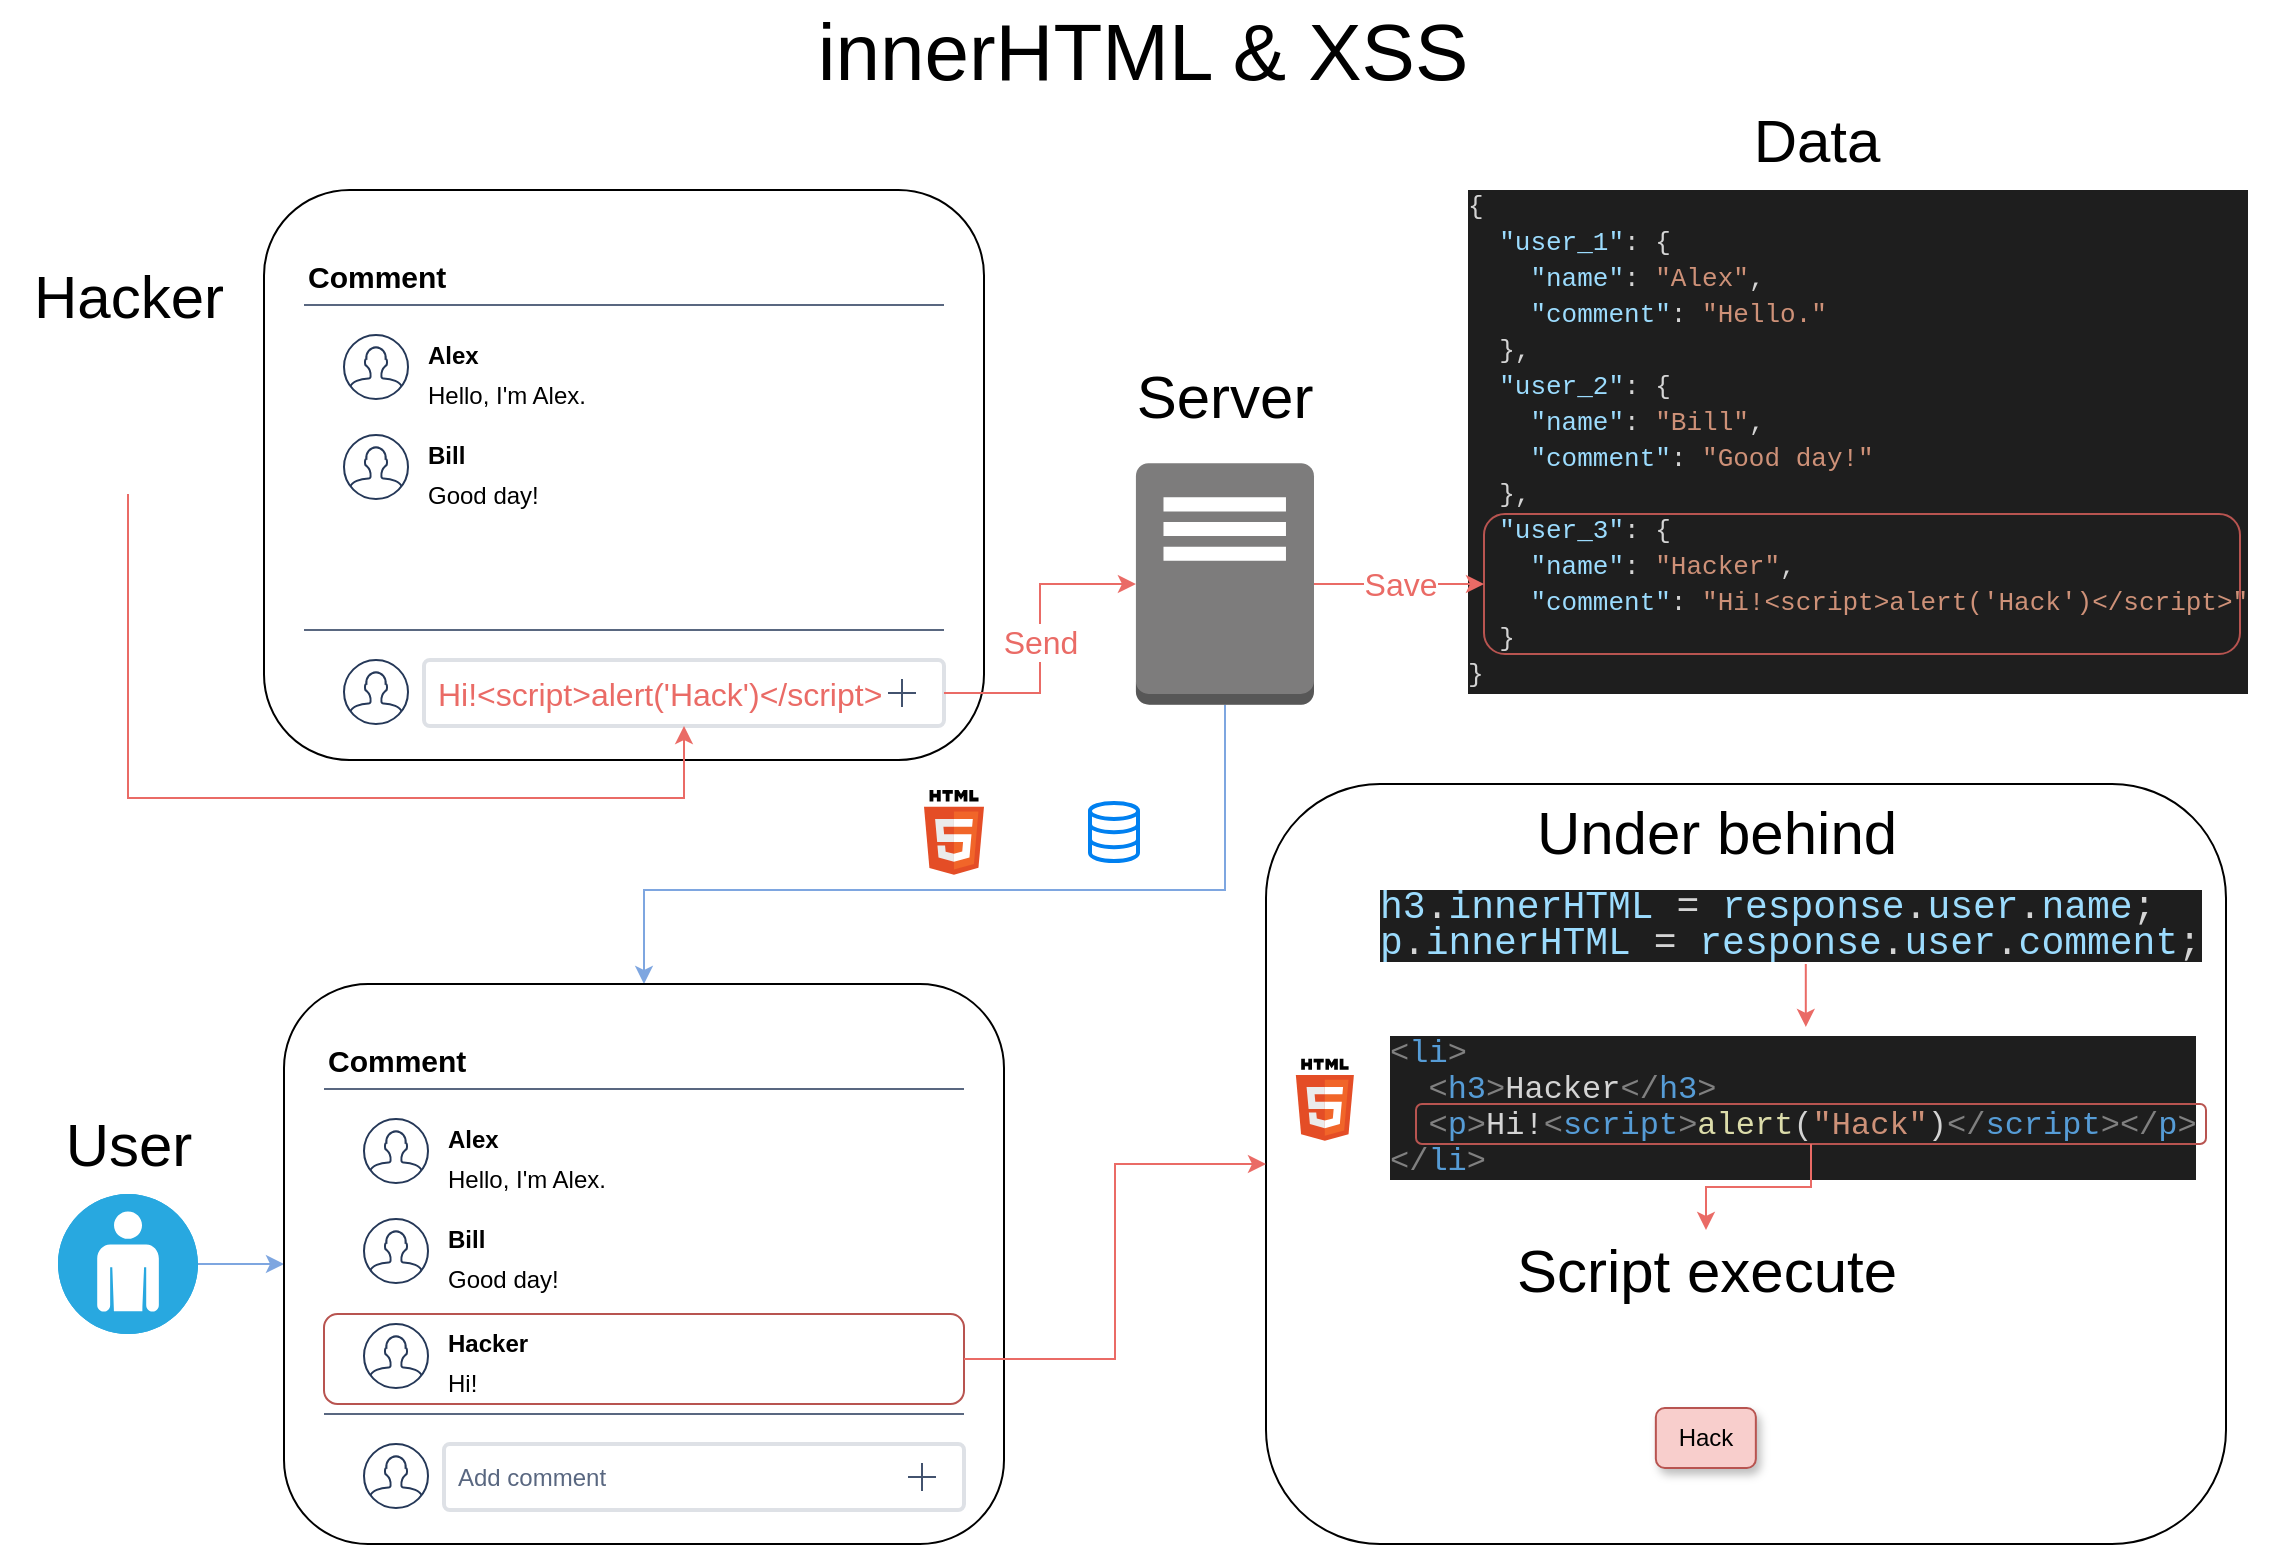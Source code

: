 <mxfile version="14.5.1" type="device"><diagram name="innerHTML &amp; XSS" id="1NgL8DdihWgE-TYsmUa2"><mxGraphModel dx="1843" dy="2055" grid="1" gridSize="10" guides="1" tooltips="1" connect="1" arrows="1" fold="1" page="1" pageScale="1" pageWidth="1169" pageHeight="827" math="0" shadow="0"><root><mxCell id="XM69oG-XNZdDQfUdF-6k-0"/><mxCell id="XM69oG-XNZdDQfUdF-6k-1" parent="XM69oG-XNZdDQfUdF-6k-0"/><mxCell id="FQ4J3dDg_CaDKTwrsLij-18" style="edgeStyle=orthogonalEdgeStyle;rounded=0;orthogonalLoop=1;jettySize=auto;html=1;entryX=0.5;entryY=0;entryDx=0;entryDy=0;fontSize=26;fontColor=#7EA6E0;strokeColor=#7EA6E0;" parent="XM69oG-XNZdDQfUdF-6k-1" source="XM69oG-XNZdDQfUdF-6k-56" target="FQ4J3dDg_CaDKTwrsLij-1" edge="1"><mxGeometry relative="1" as="geometry"><Array as="points"><mxPoint x="626" y="-354"/><mxPoint x="336" y="-354"/></Array></mxGeometry></mxCell><mxCell id="XM69oG-XNZdDQfUdF-6k-115" value="&lt;font color=&quot;#000000&quot; style=&quot;font-size: 40px&quot;&gt;innerHTML &amp;amp; XSS&lt;br style=&quot;font-size: 40px&quot;&gt;&lt;/font&gt;" style="text;html=1;align=center;verticalAlign=middle;resizable=0;points=[];autosize=1;strokeColor=none;fontSize=40;fontColor=#D6B656;" parent="XM69oG-XNZdDQfUdF-6k-1" vertex="1"><mxGeometry x="415" y="-799" width="340" height="50" as="geometry"/></mxCell><mxCell id="uXYQYWyA9VQOZE_RR5ZU-20" style="edgeStyle=orthogonalEdgeStyle;rounded=0;orthogonalLoop=1;jettySize=auto;html=1;entryX=0;entryY=0.5;entryDx=0;entryDy=0;fontSize=12;fontColor=#000000;fillColor=#dae8fc;strokeColor=#7EA6E0;" parent="XM69oG-XNZdDQfUdF-6k-1" source="DGLRkASg6VAutnYNJNsc-0" target="FQ4J3dDg_CaDKTwrsLij-1" edge="1"><mxGeometry relative="1" as="geometry"/></mxCell><mxCell id="uXYQYWyA9VQOZE_RR5ZU-21" value="" style="group" parent="XM69oG-XNZdDQfUdF-6k-1" vertex="1" connectable="0"><mxGeometry x="647" y="-407" width="489.92" height="380" as="geometry"/></mxCell><mxCell id="uXYQYWyA9VQOZE_RR5ZU-1" value="" style="rounded=1;whiteSpace=wrap;html=1;align=center;" parent="uXYQYWyA9VQOZE_RR5ZU-21" vertex="1"><mxGeometry width="480" height="380" as="geometry"/></mxCell><mxCell id="DGLRkASg6VAutnYNJNsc-3" value="&lt;font color=&quot;#000000&quot;&gt;Under behind&lt;/font&gt;" style="text;html=1;align=center;verticalAlign=middle;resizable=0;points=[];autosize=1;strokeColor=none;fontSize=30;fontColor=#D6B656;" parent="uXYQYWyA9VQOZE_RR5ZU-21" vertex="1"><mxGeometry x="125" y="4.19" width="200" height="40" as="geometry"/></mxCell><mxCell id="uXYQYWyA9VQOZE_RR5ZU-2" value="&lt;div style=&quot;background-color: rgb(30, 30, 30); font-family: menlo, monaco, &amp;quot;courier new&amp;quot;, monospace; font-size: 16px; line-height: 18px;&quot;&gt;&lt;div style=&quot;font-size: 16px;&quot;&gt;&lt;div style=&quot;font-family: menlo, monaco, &amp;quot;courier new&amp;quot;, monospace; line-height: 18px; font-size: 16px;&quot;&gt;&lt;div style=&quot;color: rgb(212, 212, 212); font-size: 16px;&quot;&gt;&lt;span style=&quot;color: rgb(128, 128, 128); font-size: 16px;&quot;&gt;&amp;lt;&lt;/span&gt;&lt;span style=&quot;color: rgb(86, 156, 214); font-size: 16px;&quot;&gt;li&lt;/span&gt;&lt;span style=&quot;color: rgb(128, 128, 128); font-size: 16px;&quot;&gt;&amp;gt;&lt;/span&gt;&lt;/div&gt;&lt;div style=&quot;font-size: 16px;&quot;&gt;&lt;span style=&quot;color: rgb(128, 128, 128); font-size: 16px;&quot;&gt;&amp;nbsp; &amp;lt;&lt;/span&gt;&lt;span style=&quot;color: rgb(86, 156, 214); font-size: 16px;&quot;&gt;h3&lt;/span&gt;&lt;span style=&quot;color: rgb(128, 128, 128); font-size: 16px;&quot;&gt;&amp;gt;&lt;/span&gt;&lt;font color=&quot;#d4d4d4&quot; style=&quot;font-size: 16px;&quot;&gt;Hacker&lt;/font&gt;&lt;span style=&quot;color: rgb(128, 128, 128); font-size: 16px;&quot;&gt;&amp;lt;/&lt;/span&gt;&lt;span style=&quot;color: rgb(86, 156, 214); font-size: 16px;&quot;&gt;h3&lt;/span&gt;&lt;span style=&quot;color: rgb(128, 128, 128); font-size: 16px;&quot;&gt;&amp;gt;&lt;/span&gt;&lt;/div&gt;&lt;div style=&quot;color: rgb(212, 212, 212); font-size: 16px;&quot;&gt;&lt;span style=&quot;color: rgb(128, 128, 128); font-size: 16px;&quot;&gt;&amp;nbsp; &amp;lt;&lt;/span&gt;&lt;span style=&quot;color: rgb(86, 156, 214); font-size: 16px;&quot;&gt;p&lt;/span&gt;&lt;span style=&quot;color: rgb(128, 128, 128); font-size: 16px;&quot;&gt;&amp;gt;&lt;/span&gt;Hi!&lt;span style=&quot;color: rgb(128, 128, 128); font-size: 16px;&quot;&gt;&amp;lt;&lt;/span&gt;&lt;span style=&quot;color: rgb(86, 156, 214); font-size: 16px;&quot;&gt;script&lt;/span&gt;&lt;span style=&quot;color: rgb(128, 128, 128); font-size: 16px;&quot;&gt;&amp;gt;&lt;/span&gt;&lt;span style=&quot;color: rgb(220, 220, 170); font-size: 16px;&quot;&gt;alert&lt;/span&gt;(&lt;span style=&quot;color: rgb(206, 145, 120); font-size: 16px;&quot;&gt;&quot;Hack&quot;&lt;/span&gt;)&lt;span style=&quot;color: rgb(128, 128, 128); font-size: 16px;&quot;&gt;&amp;lt;/&lt;/span&gt;&lt;span style=&quot;color: rgb(86, 156, 214); font-size: 16px;&quot;&gt;script&lt;/span&gt;&lt;span style=&quot;color: rgb(128, 128, 128); font-size: 16px;&quot;&gt;&amp;gt;&lt;/span&gt;&lt;span style=&quot;color: rgb(128, 128, 128); font-size: 16px;&quot;&gt;&amp;lt;/&lt;/span&gt;&lt;span style=&quot;color: rgb(86, 156, 214); font-size: 16px;&quot;&gt;p&lt;/span&gt;&lt;span style=&quot;color: rgb(128, 128, 128); font-size: 16px;&quot;&gt;&amp;gt;&lt;/span&gt;&lt;/div&gt;&lt;div style=&quot;color: rgb(212, 212, 212); font-size: 16px;&quot;&gt;&lt;span style=&quot;color: rgb(128, 128, 128); font-size: 16px;&quot;&gt;&amp;lt;/&lt;/span&gt;&lt;span style=&quot;color: rgb(86, 156, 214); font-size: 16px;&quot;&gt;li&lt;/span&gt;&lt;span style=&quot;color: rgb(128, 128, 128); font-size: 16px;&quot;&gt;&amp;gt;&lt;/span&gt;&lt;/div&gt;&lt;/div&gt;&lt;/div&gt;&lt;/div&gt;" style="text;html=1;align=left;verticalAlign=middle;resizable=0;points=[];autosize=1;fontSize=16;rounded=0;shadow=0;sketch=0;glass=0;" parent="uXYQYWyA9VQOZE_RR5ZU-21" vertex="1"><mxGeometry x="59.92" y="121.452" width="420" height="80" as="geometry"/></mxCell><mxCell id="uXYQYWyA9VQOZE_RR5ZU-7" value="" style="edgeStyle=orthogonalEdgeStyle;rounded=0;orthogonalLoop=1;jettySize=auto;html=1;fontSize=40;fontColor=#D6B656;strokeColor=#EA6B66;" parent="uXYQYWyA9VQOZE_RR5ZU-21" source="uXYQYWyA9VQOZE_RR5ZU-3" target="uXYQYWyA9VQOZE_RR5ZU-2" edge="1"><mxGeometry relative="1" as="geometry"/></mxCell><mxCell id="uXYQYWyA9VQOZE_RR5ZU-3" value="&lt;div style=&quot;color: rgb(212, 212, 212); background-color: rgb(30, 30, 30); font-family: menlo, monaco, &amp;quot;courier new&amp;quot;, monospace; line-height: 18px; font-size: 19px;&quot;&gt;&lt;div style=&quot;font-family: menlo, monaco, &amp;quot;courier new&amp;quot;, monospace; line-height: 18px; font-size: 19px;&quot;&gt;&lt;div style=&quot;font-size: 19px;&quot;&gt;&lt;span style=&quot;color: rgb(156, 220, 254); font-size: 19px;&quot;&gt;h3&lt;/span&gt;.&lt;span style=&quot;color: rgb(156, 220, 254); font-size: 19px;&quot;&gt;innerHTML&lt;/span&gt; = &lt;span style=&quot;color: rgb(156, 220, 254); font-size: 19px;&quot;&gt;response&lt;/span&gt;.&lt;span style=&quot;color: rgb(156, 220, 254); font-size: 19px;&quot;&gt;user&lt;/span&gt;.&lt;span style=&quot;color: rgb(156, 220, 254); font-size: 19px;&quot;&gt;name&lt;/span&gt;;&lt;/div&gt;&lt;div style=&quot;font-size: 19px;&quot;&gt;&lt;span style=&quot;color: rgb(156, 220, 254); font-size: 19px;&quot;&gt;p&lt;/span&gt;.&lt;span style=&quot;color: rgb(156, 220, 254); font-size: 19px;&quot;&gt;innerHTML&lt;/span&gt; = &lt;span style=&quot;color: rgb(156, 220, 254); font-size: 19px;&quot;&gt;response&lt;/span&gt;.&lt;span style=&quot;color: rgb(156, 220, 254); font-size: 19px;&quot;&gt;user&lt;/span&gt;.&lt;span style=&quot;color: rgb(156, 220, 254); font-size: 19px;&quot;&gt;comment&lt;/span&gt;;&lt;/div&gt;&lt;/div&gt;&lt;/div&gt;" style="text;html=1;align=left;verticalAlign=middle;resizable=0;points=[];autosize=1;strokeColor=none;fontSize=19;" parent="uXYQYWyA9VQOZE_RR5ZU-21" vertex="1"><mxGeometry x="54.92" y="50.003" width="430" height="40" as="geometry"/></mxCell><mxCell id="uXYQYWyA9VQOZE_RR5ZU-4" value="" style="dashed=0;outlineConnect=0;html=1;align=center;labelPosition=center;verticalLabelPosition=bottom;verticalAlign=top;shape=mxgraph.weblogos.html5;aspect=fixed;" parent="uXYQYWyA9VQOZE_RR5ZU-21" vertex="1"><mxGeometry x="14.92" y="137.397" width="29.032" height="41.003" as="geometry"/></mxCell><mxCell id="uXYQYWyA9VQOZE_RR5ZU-5" value="" style="shape=image;html=1;verticalAlign=top;verticalLabelPosition=bottom;labelBackgroundColor=#ffffff;imageAspect=0;aspect=fixed;image=https://cdn2.iconfinder.com/data/icons/designer-skills/128/code-programming-javascript-software-develop-command-language-128.png;align=left;" parent="uXYQYWyA9VQOZE_RR5ZU-21" vertex="1"><mxGeometry x="10.08" y="51.293" width="38.71" height="38.71" as="geometry"/></mxCell><mxCell id="uXYQYWyA9VQOZE_RR5ZU-8" value="" style="rounded=1;whiteSpace=wrap;html=1;fontSize=26;align=center;strokeColor=#b85450;glass=0;fillColor=none;" parent="uXYQYWyA9VQOZE_RR5ZU-21" vertex="1"><mxGeometry x="75" y="160" width="395" height="20" as="geometry"/></mxCell><mxCell id="uXYQYWyA9VQOZE_RR5ZU-9" value="&lt;font color=&quot;#000000&quot;&gt;Script&amp;nbsp;execute&lt;/font&gt;" style="text;html=1;align=center;verticalAlign=middle;resizable=0;points=[];autosize=1;strokeColor=none;fontSize=30;fontColor=#D6B656;" parent="uXYQYWyA9VQOZE_RR5ZU-21" vertex="1"><mxGeometry x="115" y="223" width="210" height="40" as="geometry"/></mxCell><mxCell id="uXYQYWyA9VQOZE_RR5ZU-10" style="edgeStyle=orthogonalEdgeStyle;rounded=0;orthogonalLoop=1;jettySize=auto;html=1;fontSize=40;fontColor=#D6B656;strokeColor=#EA6B66;" parent="uXYQYWyA9VQOZE_RR5ZU-21" source="uXYQYWyA9VQOZE_RR5ZU-8" target="uXYQYWyA9VQOZE_RR5ZU-9" edge="1"><mxGeometry relative="1" as="geometry"/></mxCell><mxCell id="uXYQYWyA9VQOZE_RR5ZU-13" value="" style="shape=image;html=1;verticalAlign=top;verticalLabelPosition=bottom;labelBackgroundColor=#ffffff;imageAspect=0;aspect=fixed;image=https://cdn1.iconfinder.com/data/icons/logotypes/32/chrome-128.png;align=center;" parent="uXYQYWyA9VQOZE_RR5ZU-21" vertex="1"><mxGeometry x="94" y="291" width="50" height="50" as="geometry"/></mxCell><mxCell id="uXYQYWyA9VQOZE_RR5ZU-19" value="" style="shape=image;html=1;verticalAlign=top;verticalLabelPosition=bottom;labelBackgroundColor=#ffffff;imageAspect=0;aspect=fixed;image=https://cdn3.iconfinder.com/data/icons/streamline-icon-set-free-pack/48/Streamline-17-128.png;glass=0;fontSize=12;fontColor=#000000;fillColor=none;gradientColor=none;align=center;" parent="uXYQYWyA9VQOZE_RR5ZU-21" vertex="1"><mxGeometry x="155.92" y="252" width="128" height="128" as="geometry"/></mxCell><mxCell id="uXYQYWyA9VQOZE_RR5ZU-11" value="Hack" style="rounded=1;whiteSpace=wrap;html=1;glass=0;fontSize=12;align=center;shadow=1;fillColor=#f8cecc;strokeColor=#b85450;" parent="uXYQYWyA9VQOZE_RR5ZU-21" vertex="1"><mxGeometry x="194.92" y="312" width="50" height="30" as="geometry"/></mxCell><mxCell id="uXYQYWyA9VQOZE_RR5ZU-22" value="" style="group" parent="XM69oG-XNZdDQfUdF-6k-1" vertex="1" connectable="0"><mxGeometry x="156" y="-307" width="360" height="280" as="geometry"/></mxCell><mxCell id="FQ4J3dDg_CaDKTwrsLij-1" value="" style="rounded=1;whiteSpace=wrap;html=1;fontSize=14;align=left;" parent="uXYQYWyA9VQOZE_RR5ZU-22" vertex="1"><mxGeometry width="360" height="280" as="geometry"/></mxCell><mxCell id="FQ4J3dDg_CaDKTwrsLij-2" value="Comment" style="html=1;fillColor=none;strokeColor=none;fontSize=15;align=left;fontColor=#000000;whiteSpace=wrap;fontStyle=1" parent="uXYQYWyA9VQOZE_RR5ZU-22" vertex="1"><mxGeometry x="20" y="27.5" width="90" height="20" as="geometry"/></mxCell><mxCell id="FQ4J3dDg_CaDKTwrsLij-3" value="" style="shape=line;strokeColor=#596780;html=1;fontSize=14;align=left;" parent="uXYQYWyA9VQOZE_RR5ZU-22" vertex="1"><mxGeometry x="20" y="47.5" width="320" height="10" as="geometry"/></mxCell><mxCell id="FQ4J3dDg_CaDKTwrsLij-4" value="" style="shape=mxgraph.ios7.icons.user;fillColor=#ffffff;strokeColor=#253858;fontSize=14;align=left;" parent="uXYQYWyA9VQOZE_RR5ZU-22" vertex="1"><mxGeometry x="40" y="67.5" width="32" height="32" as="geometry"/></mxCell><mxCell id="FQ4J3dDg_CaDKTwrsLij-5" value="Alex" style="html=1;fillColor=none;strokeColor=none;fontSize=12;align=left;fontColor=#000000;whiteSpace=wrap;fontStyle=1" parent="uXYQYWyA9VQOZE_RR5ZU-22" vertex="1"><mxGeometry x="80" y="67.5" width="90" height="20" as="geometry"/></mxCell><mxCell id="FQ4J3dDg_CaDKTwrsLij-6" value="Hello, I'm Alex." style="html=1;fillColor=none;strokeColor=none;fontSize=12;align=left;fontColor=#000000;whiteSpace=wrap" parent="uXYQYWyA9VQOZE_RR5ZU-22" vertex="1"><mxGeometry x="80" y="87.5" width="240" height="20" as="geometry"/></mxCell><mxCell id="FQ4J3dDg_CaDKTwrsLij-7" value="" style="shape=mxgraph.ios7.icons.user;fillColor=#ffffff;strokeColor=#253858;fontSize=14;align=left;" parent="uXYQYWyA9VQOZE_RR5ZU-22" vertex="1"><mxGeometry x="40" y="230" width="32" height="32" as="geometry"/></mxCell><mxCell id="FQ4J3dDg_CaDKTwrsLij-8" value="Add comment" style="rounded=1;arcSize=9;fillColor=#ffffff;align=left;spacingLeft=5;strokeColor=#DEE1E6;html=1;strokeWidth=2;fontColor=#596780;fontSize=12" parent="uXYQYWyA9VQOZE_RR5ZU-22" vertex="1"><mxGeometry x="80" y="230" width="260" height="33" as="geometry"/></mxCell><mxCell id="FQ4J3dDg_CaDKTwrsLij-9" value="" style="html=1;shadow=0;dashed=0;shape=mxgraph.basic.cross2;dx=0;strokeColor=#42526E;fillColor=#42526E" parent="FQ4J3dDg_CaDKTwrsLij-8" vertex="1"><mxGeometry x="1" y="0.5" width="14" height="14" relative="1" as="geometry"><mxPoint x="-28" y="-7" as="offset"/></mxGeometry></mxCell><mxCell id="FQ4J3dDg_CaDKTwrsLij-10" value="" style="shape=mxgraph.ios7.icons.user;fillColor=#ffffff;strokeColor=#253858;fontSize=14;align=left;" parent="uXYQYWyA9VQOZE_RR5ZU-22" vertex="1"><mxGeometry x="40" y="117.5" width="32" height="32" as="geometry"/></mxCell><mxCell id="FQ4J3dDg_CaDKTwrsLij-11" value="Bill" style="html=1;fillColor=none;strokeColor=none;fontSize=12;align=left;fontColor=#000000;whiteSpace=wrap;fontStyle=1" parent="uXYQYWyA9VQOZE_RR5ZU-22" vertex="1"><mxGeometry x="80" y="117.5" width="90" height="20" as="geometry"/></mxCell><mxCell id="FQ4J3dDg_CaDKTwrsLij-12" value="Good day!" style="html=1;fillColor=none;strokeColor=none;fontSize=12;align=left;fontColor=#000000;whiteSpace=wrap" parent="uXYQYWyA9VQOZE_RR5ZU-22" vertex="1"><mxGeometry x="80" y="137.5" width="240" height="20" as="geometry"/></mxCell><mxCell id="FQ4J3dDg_CaDKTwrsLij-13" value="" style="shape=line;strokeColor=#596780;html=1;fontSize=14;align=left;" parent="uXYQYWyA9VQOZE_RR5ZU-22" vertex="1"><mxGeometry x="20" y="210" width="320" height="10" as="geometry"/></mxCell><mxCell id="FQ4J3dDg_CaDKTwrsLij-14" value="" style="shape=mxgraph.ios7.icons.user;fillColor=#ffffff;strokeColor=#253858;fontSize=14;align=left;" parent="uXYQYWyA9VQOZE_RR5ZU-22" vertex="1"><mxGeometry x="40" y="170" width="32" height="32" as="geometry"/></mxCell><mxCell id="FQ4J3dDg_CaDKTwrsLij-15" value="Hacker" style="html=1;fillColor=none;strokeColor=none;fontSize=12;align=left;fontColor=#000000;whiteSpace=wrap;fontStyle=1" parent="uXYQYWyA9VQOZE_RR5ZU-22" vertex="1"><mxGeometry x="80" y="170" width="90" height="20" as="geometry"/></mxCell><mxCell id="FQ4J3dDg_CaDKTwrsLij-16" value="Hi!" style="html=1;fillColor=none;strokeColor=none;fontSize=12;align=left;fontColor=#000000;whiteSpace=wrap" parent="uXYQYWyA9VQOZE_RR5ZU-22" vertex="1"><mxGeometry x="80" y="190" width="240" height="20" as="geometry"/></mxCell><mxCell id="Yszt7q05DmLJ4AwrTJfp-2" value="" style="rounded=1;whiteSpace=wrap;html=1;fontSize=26;align=center;strokeColor=#b85450;glass=0;fillColor=none;" parent="uXYQYWyA9VQOZE_RR5ZU-22" vertex="1"><mxGeometry x="20" y="165" width="320" height="45" as="geometry"/></mxCell><mxCell id="uXYQYWyA9VQOZE_RR5ZU-23" value="" style="group" parent="XM69oG-XNZdDQfUdF-6k-1" vertex="1" connectable="0"><mxGeometry x="38" y="-247" width="80" height="115" as="geometry"/></mxCell><mxCell id="DGLRkASg6VAutnYNJNsc-0" value="" style="fillColor=#28A8E0;verticalLabelPosition=bottom;html=1;strokeColor=#ffffff;verticalAlign=top;align=center;points=[[0.145,0.145,0],[0.5,0,0],[0.855,0.145,0],[1,0.5,0],[0.855,0.855,0],[0.5,1,0],[0.145,0.855,0],[0,0.5,0]];pointerEvents=1;shape=mxgraph.cisco_safe.compositeIcon;bgIcon=ellipse;resIcon=mxgraph.cisco_safe.capability.user;rounded=0;shadow=0;glass=0;sketch=0;fontSize=14;aspect=fixed;" parent="uXYQYWyA9VQOZE_RR5ZU-23" vertex="1"><mxGeometry x="5" y="45" width="70" height="70" as="geometry"/></mxCell><mxCell id="DGLRkASg6VAutnYNJNsc-1" value="&lt;font color=&quot;#000000&quot;&gt;User&lt;/font&gt;" style="text;html=1;align=center;verticalAlign=middle;resizable=0;points=[];autosize=1;strokeColor=none;fontSize=30;fontColor=#D6B656;" parent="uXYQYWyA9VQOZE_RR5ZU-23" vertex="1"><mxGeometry width="80" height="40" as="geometry"/></mxCell><mxCell id="uXYQYWyA9VQOZE_RR5ZU-25" value="" style="group" parent="XM69oG-XNZdDQfUdF-6k-1" vertex="1" connectable="0"><mxGeometry x="14" y="-671" width="128" height="140" as="geometry"/></mxCell><mxCell id="XM69oG-XNZdDQfUdF-6k-135" value="" style="shape=image;html=1;verticalAlign=top;verticalLabelPosition=bottom;labelBackgroundColor=#ffffff;imageAspect=0;aspect=fixed;image=https://cdn0.iconfinder.com/data/icons/kameleon-free-pack/110/Hacker-128.png;fontSize=26;fontColor=#D6B656;fillColor=#67AB9F;gradientColor=none;align=center;" parent="uXYQYWyA9VQOZE_RR5ZU-25" vertex="1"><mxGeometry x="15" y="21" width="98" height="98" as="geometry"/></mxCell><mxCell id="uXYQYWyA9VQOZE_RR5ZU-24" value="Hacker" style="text;html=1;align=center;verticalAlign=middle;resizable=0;points=[];autosize=1;strokeColor=none;fontSize=30;fontColor=#000000;" parent="uXYQYWyA9VQOZE_RR5ZU-25" vertex="1"><mxGeometry x="9" width="110" height="40" as="geometry"/></mxCell><mxCell id="uXYQYWyA9VQOZE_RR5ZU-29" style="edgeStyle=orthogonalEdgeStyle;rounded=0;orthogonalLoop=1;jettySize=auto;html=1;exitX=1;exitY=0.5;exitDx=0;exitDy=0;entryX=0;entryY=0.5;entryDx=0;entryDy=0;fontSize=16;fontColor=#000000;strokeColor=#EA6B66;" parent="XM69oG-XNZdDQfUdF-6k-1" source="Yszt7q05DmLJ4AwrTJfp-2" target="uXYQYWyA9VQOZE_RR5ZU-1" edge="1"><mxGeometry relative="1" as="geometry"/></mxCell><mxCell id="uXYQYWyA9VQOZE_RR5ZU-30" value="" style="group" parent="XM69oG-XNZdDQfUdF-6k-1" vertex="1" connectable="0"><mxGeometry x="146" y="-774" width="360" height="355" as="geometry"/></mxCell><mxCell id="XM69oG-XNZdDQfUdF-6k-134" value="" style="shape=image;html=1;verticalAlign=top;verticalLabelPosition=bottom;labelBackgroundColor=#ffffff;imageAspect=0;aspect=fixed;image=https://cdn1.iconfinder.com/data/icons/logotypes/32/chrome-128.png;align=center;" parent="uXYQYWyA9VQOZE_RR5ZU-30" vertex="1"><mxGeometry x="155" y="10" width="50" height="50" as="geometry"/></mxCell><mxCell id="XM69oG-XNZdDQfUdF-6k-118" value="" style="rounded=1;whiteSpace=wrap;html=1;fontSize=14;align=left;" parent="uXYQYWyA9VQOZE_RR5ZU-30" vertex="1"><mxGeometry y="70" width="360" height="285" as="geometry"/></mxCell><mxCell id="XM69oG-XNZdDQfUdF-6k-119" value="Comment" style="html=1;fillColor=none;strokeColor=none;fontSize=15;align=left;fontColor=#000000;whiteSpace=wrap;fontStyle=1" parent="uXYQYWyA9VQOZE_RR5ZU-30" vertex="1"><mxGeometry x="20" y="102.5" width="90" height="20" as="geometry"/></mxCell><mxCell id="XM69oG-XNZdDQfUdF-6k-120" value="" style="shape=line;strokeColor=#596780;html=1;fontSize=14;align=left;" parent="uXYQYWyA9VQOZE_RR5ZU-30" vertex="1"><mxGeometry x="20" y="122.5" width="320" height="10" as="geometry"/></mxCell><mxCell id="XM69oG-XNZdDQfUdF-6k-121" value="" style="shape=mxgraph.ios7.icons.user;fillColor=#ffffff;strokeColor=#253858;fontSize=14;align=left;" parent="uXYQYWyA9VQOZE_RR5ZU-30" vertex="1"><mxGeometry x="40" y="142.5" width="32" height="32" as="geometry"/></mxCell><mxCell id="XM69oG-XNZdDQfUdF-6k-122" value="Alex" style="html=1;fillColor=none;strokeColor=none;fontSize=12;align=left;fontColor=#000000;whiteSpace=wrap;fontStyle=1" parent="uXYQYWyA9VQOZE_RR5ZU-30" vertex="1"><mxGeometry x="80" y="142.5" width="90" height="20" as="geometry"/></mxCell><mxCell id="XM69oG-XNZdDQfUdF-6k-123" value="Hello, I'm Alex." style="html=1;fillColor=none;strokeColor=none;fontSize=12;align=left;fontColor=#000000;whiteSpace=wrap" parent="uXYQYWyA9VQOZE_RR5ZU-30" vertex="1"><mxGeometry x="80" y="162.5" width="240" height="20" as="geometry"/></mxCell><mxCell id="XM69oG-XNZdDQfUdF-6k-124" value="" style="shape=mxgraph.ios7.icons.user;fillColor=#ffffff;strokeColor=#253858;fontSize=14;align=left;" parent="uXYQYWyA9VQOZE_RR5ZU-30" vertex="1"><mxGeometry x="40" y="305" width="32" height="32" as="geometry"/></mxCell><mxCell id="XM69oG-XNZdDQfUdF-6k-125" value="&lt;span style=&quot;color: rgb(234, 107, 102); font-size: 16px;&quot;&gt;Hi!&amp;lt;script&amp;gt;alert('Hack')&amp;lt;/script&amp;gt;&lt;/span&gt;" style="rounded=1;arcSize=9;fillColor=#ffffff;align=left;spacingLeft=5;strokeColor=#DEE1E6;html=1;strokeWidth=2;fontColor=#596780;fontSize=16;" parent="uXYQYWyA9VQOZE_RR5ZU-30" vertex="1"><mxGeometry x="80" y="305" width="260" height="33" as="geometry"/></mxCell><mxCell id="XM69oG-XNZdDQfUdF-6k-126" value="" style="html=1;shadow=0;dashed=0;shape=mxgraph.basic.cross2;dx=0;strokeColor=#42526E;fillColor=#42526E" parent="XM69oG-XNZdDQfUdF-6k-125" vertex="1"><mxGeometry x="1" y="0.5" width="14" height="14" relative="1" as="geometry"><mxPoint x="-28" y="-7" as="offset"/></mxGeometry></mxCell><mxCell id="XM69oG-XNZdDQfUdF-6k-127" value="" style="shape=mxgraph.ios7.icons.user;fillColor=#ffffff;strokeColor=#253858;fontSize=14;align=left;" parent="uXYQYWyA9VQOZE_RR5ZU-30" vertex="1"><mxGeometry x="40" y="192.5" width="32" height="32" as="geometry"/></mxCell><mxCell id="XM69oG-XNZdDQfUdF-6k-128" value="Bill" style="html=1;fillColor=none;strokeColor=none;fontSize=12;align=left;fontColor=#000000;whiteSpace=wrap;fontStyle=1" parent="uXYQYWyA9VQOZE_RR5ZU-30" vertex="1"><mxGeometry x="80" y="192.5" width="90" height="20" as="geometry"/></mxCell><mxCell id="XM69oG-XNZdDQfUdF-6k-129" value="Good day!" style="html=1;fillColor=none;strokeColor=none;fontSize=12;align=left;fontColor=#000000;whiteSpace=wrap" parent="uXYQYWyA9VQOZE_RR5ZU-30" vertex="1"><mxGeometry x="80" y="212.5" width="240" height="20" as="geometry"/></mxCell><mxCell id="XM69oG-XNZdDQfUdF-6k-130" value="" style="shape=line;strokeColor=#596780;html=1;fontSize=14;align=left;" parent="uXYQYWyA9VQOZE_RR5ZU-30" vertex="1"><mxGeometry x="20" y="285" width="320" height="10" as="geometry"/></mxCell><mxCell id="uXYQYWyA9VQOZE_RR5ZU-26" style="edgeStyle=orthogonalEdgeStyle;rounded=0;orthogonalLoop=1;jettySize=auto;html=1;entryX=0.5;entryY=1;entryDx=0;entryDy=0;fontSize=30;fontColor=#000000;strokeColor=#EA6B66;" parent="XM69oG-XNZdDQfUdF-6k-1" source="XM69oG-XNZdDQfUdF-6k-135" target="XM69oG-XNZdDQfUdF-6k-125" edge="1"><mxGeometry relative="1" as="geometry"><Array as="points"><mxPoint x="78" y="-400"/><mxPoint x="356" y="-400"/></Array></mxGeometry></mxCell><mxCell id="XM69oG-XNZdDQfUdF-6k-53" style="edgeStyle=orthogonalEdgeStyle;rounded=0;orthogonalLoop=1;jettySize=auto;html=1;entryX=0;entryY=0.5;entryDx=0;entryDy=0;entryPerimeter=0;fontSize=30;fontColor=#D6B656;exitX=1;exitY=0.5;exitDx=0;exitDy=0;strokeColor=#EA6B66;" parent="XM69oG-XNZdDQfUdF-6k-1" source="XM69oG-XNZdDQfUdF-6k-125" target="XM69oG-XNZdDQfUdF-6k-56" edge="1"><mxGeometry relative="1" as="geometry"><mxPoint x="442" y="-342.529" as="sourcePoint"/></mxGeometry></mxCell><mxCell id="uXYQYWyA9VQOZE_RR5ZU-27" value="&lt;font color=&quot;#ea6b66&quot;&gt;Send&lt;/font&gt;" style="edgeLabel;html=1;align=center;verticalAlign=middle;resizable=0;points=[];fontSize=16;fontColor=#000000;" parent="XM69oG-XNZdDQfUdF-6k-53" vertex="1" connectable="0"><mxGeometry x="-0.019" relative="1" as="geometry"><mxPoint as="offset"/></mxGeometry></mxCell><mxCell id="uXYQYWyA9VQOZE_RR5ZU-36" value="" style="group" parent="XM69oG-XNZdDQfUdF-6k-1" vertex="1" connectable="0"><mxGeometry x="746" y="-749" width="410" height="299.995" as="geometry"/></mxCell><mxCell id="XM69oG-XNZdDQfUdF-6k-46" value="&lt;div style=&quot;color: rgb(212, 212, 212); background-color: rgb(30, 30, 30); font-family: menlo, monaco, &amp;quot;courier new&amp;quot;, monospace; font-size: 13px; line-height: 18px;&quot;&gt;&lt;div style=&quot;font-size: 13px;&quot;&gt;&lt;div style=&quot;font-family: menlo, monaco, &amp;quot;courier new&amp;quot;, monospace; line-height: 18px; font-size: 13px;&quot;&gt;&lt;div style=&quot;font-size: 13px;&quot;&gt;{&lt;/div&gt;&lt;div style=&quot;font-size: 13px;&quot;&gt;  &lt;span style=&quot;color: rgb(156, 220, 254); font-size: 13px;&quot;&gt;&amp;nbsp; &quot;user_1&quot;&lt;/span&gt;: {&lt;/div&gt;&lt;div style=&quot;font-size: 13px;&quot;&gt;    &lt;span style=&quot;color: rgb(156, 220, 254); font-size: 13px;&quot;&gt;&amp;nbsp; &amp;nbsp; &quot;name&quot;&lt;/span&gt;: &lt;span style=&quot;color: rgb(206, 145, 120); font-size: 13px;&quot;&gt;&quot;Alex&quot;&lt;/span&gt;,&lt;/div&gt;&lt;div style=&quot;font-size: 13px;&quot;&gt;    &lt;span style=&quot;color: rgb(156, 220, 254); font-size: 13px;&quot;&gt;&amp;nbsp; &amp;nbsp; &quot;comment&quot;&lt;/span&gt;: &lt;span style=&quot;color: rgb(206, 145, 120); font-size: 13px;&quot;&gt;&quot;Hello.&quot;&lt;/span&gt;&lt;/div&gt;&lt;div style=&quot;font-size: 13px;&quot;&gt;&amp;nbsp; },&lt;/div&gt;&lt;div style=&quot;font-size: 13px;&quot;&gt;  &lt;span style=&quot;color: rgb(156, 220, 254); font-size: 13px;&quot;&gt;&amp;nbsp; &quot;user_2&quot;&lt;/span&gt;: {&lt;/div&gt;&lt;div style=&quot;font-size: 13px;&quot;&gt;    &lt;span style=&quot;color: rgb(156, 220, 254); font-size: 13px;&quot;&gt;&amp;nbsp; &amp;nbsp; &quot;name&quot;&lt;/span&gt;: &lt;span style=&quot;color: rgb(206, 145, 120); font-size: 13px;&quot;&gt;&quot;Bill&quot;&lt;/span&gt;,&lt;/div&gt;&lt;div style=&quot;font-size: 13px;&quot;&gt;    &lt;span style=&quot;color: rgb(156, 220, 254); font-size: 13px;&quot;&gt;&amp;nbsp; &amp;nbsp; &quot;comment&quot;&lt;/span&gt;: &lt;span style=&quot;color: rgb(206, 145, 120); font-size: 13px;&quot;&gt;&quot;Good day!&quot;&lt;/span&gt;&lt;/div&gt;&lt;div style=&quot;font-size: 13px;&quot;&gt;&amp;nbsp; },&lt;/div&gt;&lt;div style=&quot;font-size: 13px;&quot;&gt;  &lt;span style=&quot;color: rgb(156, 220, 254); font-size: 13px;&quot;&gt;&amp;nbsp; &quot;user_3&quot;&lt;/span&gt;: {&lt;/div&gt;&lt;div style=&quot;font-size: 13px;&quot;&gt;    &lt;span style=&quot;color: rgb(156, 220, 254); font-size: 13px;&quot;&gt;&amp;nbsp; &amp;nbsp; &quot;name&quot;&lt;/span&gt;: &lt;span style=&quot;color: rgb(206, 145, 120); font-size: 13px;&quot;&gt;&quot;Hacker&quot;&lt;/span&gt;,&lt;/div&gt;&lt;div style=&quot;font-size: 13px;&quot;&gt;    &lt;span style=&quot;color: rgb(156, 220, 254); font-size: 13px;&quot;&gt;&amp;nbsp; &amp;nbsp; &quot;comment&quot;&lt;/span&gt;: &lt;span style=&quot;color: rgb(206, 145, 120); font-size: 13px;&quot;&gt;&quot;Hi!&amp;lt;script&amp;gt;alert('Hack')&amp;lt;/script&amp;gt;&quot;&lt;/span&gt;&lt;/div&gt;&lt;div style=&quot;font-size: 13px;&quot;&gt;&amp;nbsp; }&lt;/div&gt;&lt;div style=&quot;font-size: 13px;&quot;&gt;}&lt;/div&gt;&lt;/div&gt;&lt;/div&gt;&lt;/div&gt;" style="text;html=1;align=left;verticalAlign=middle;resizable=0;points=[];autosize=1;strokeColor=none;fontSize=13;" parent="uXYQYWyA9VQOZE_RR5ZU-36" vertex="1"><mxGeometry y="39.995" width="410" height="260" as="geometry"/></mxCell><mxCell id="XM69oG-XNZdDQfUdF-6k-114" value="&lt;font color=&quot;#000000&quot;&gt;Data&lt;/font&gt;" style="text;html=1;align=center;verticalAlign=middle;resizable=0;points=[];autosize=1;strokeColor=none;fontSize=30;fontColor=#D6B656;" parent="uXYQYWyA9VQOZE_RR5ZU-36" vertex="1"><mxGeometry x="135.96" width="80" height="40" as="geometry"/></mxCell><mxCell id="XM69oG-XNZdDQfUdF-6k-140" value="" style="rounded=1;whiteSpace=wrap;html=1;fontSize=26;align=center;strokeColor=#b85450;glass=0;fillColor=none;" parent="uXYQYWyA9VQOZE_RR5ZU-36" vertex="1"><mxGeometry x="10" y="207" width="378" height="70" as="geometry"/></mxCell><mxCell id="XM69oG-XNZdDQfUdF-6k-142" value="Save" style="edgeStyle=orthogonalEdgeStyle;rounded=0;orthogonalLoop=1;jettySize=auto;html=1;entryX=0;entryY=0.5;entryDx=0;entryDy=0;fontSize=16;strokeColor=#EA6B66;fontColor=#EA6B66;" parent="XM69oG-XNZdDQfUdF-6k-1" source="XM69oG-XNZdDQfUdF-6k-56" target="XM69oG-XNZdDQfUdF-6k-140" edge="1"><mxGeometry relative="1" as="geometry"/></mxCell><mxCell id="uXYQYWyA9VQOZE_RR5ZU-37" value="" style="group" parent="XM69oG-XNZdDQfUdF-6k-1" vertex="1" connectable="0"><mxGeometry x="576.48" y="-621" width="100" height="174.32" as="geometry"/></mxCell><mxCell id="XM69oG-XNZdDQfUdF-6k-56" value="" style="outlineConnect=0;dashed=0;verticalLabelPosition=bottom;verticalAlign=top;align=center;html=1;shape=mxgraph.aws3.traditional_server;fillColor=#7D7C7C;gradientColor=none;fontSize=30;fontColor=#D6B656;aspect=fixed;" parent="uXYQYWyA9VQOZE_RR5ZU-37" vertex="1"><mxGeometry x="5.48" y="53.68" width="89.04" height="120.64" as="geometry"/></mxCell><mxCell id="XM69oG-XNZdDQfUdF-6k-57" value="&lt;font color=&quot;#000000&quot;&gt;Server&lt;/font&gt;" style="text;html=1;align=center;verticalAlign=middle;resizable=0;points=[];autosize=1;strokeColor=none;fontSize=30;fontColor=#D6B656;" parent="uXYQYWyA9VQOZE_RR5ZU-37" vertex="1"><mxGeometry width="100" height="40" as="geometry"/></mxCell><mxCell id="uXYQYWyA9VQOZE_RR5ZU-40" value="" style="group" parent="XM69oG-XNZdDQfUdF-6k-1" vertex="1" connectable="0"><mxGeometry x="476" y="-404.0" width="107" height="42.37" as="geometry"/></mxCell><mxCell id="Yszt7q05DmLJ4AwrTJfp-0" value="" style="dashed=0;outlineConnect=0;html=1;align=center;labelPosition=center;verticalLabelPosition=bottom;verticalAlign=top;shape=mxgraph.weblogos.html5;aspect=fixed;" parent="uXYQYWyA9VQOZE_RR5ZU-40" vertex="1"><mxGeometry width="30" height="42.37" as="geometry"/></mxCell><mxCell id="Yszt7q05DmLJ4AwrTJfp-1" value="" style="shape=image;html=1;verticalAlign=top;verticalLabelPosition=bottom;labelBackgroundColor=#ffffff;imageAspect=0;aspect=fixed;image=https://cdn2.iconfinder.com/data/icons/designer-skills/128/code-programming-javascript-software-develop-command-language-128.png;align=left;" parent="uXYQYWyA9VQOZE_RR5ZU-40" vertex="1"><mxGeometry x="38" y="0.995" width="40" height="40" as="geometry"/></mxCell><mxCell id="uXYQYWyA9VQOZE_RR5ZU-33" value="" style="html=1;verticalLabelPosition=bottom;align=center;labelBackgroundColor=#ffffff;verticalAlign=top;strokeWidth=2;strokeColor=#0080F0;shadow=0;dashed=0;shape=mxgraph.ios7.icons.data;glass=0;fontSize=16;fontColor=#7EA6E0;fillColor=#ffffff;gradientColor=none;" parent="uXYQYWyA9VQOZE_RR5ZU-40" vertex="1"><mxGeometry x="83" y="6.445" width="24" height="29.1" as="geometry"/></mxCell></root></mxGraphModel></diagram></mxfile>